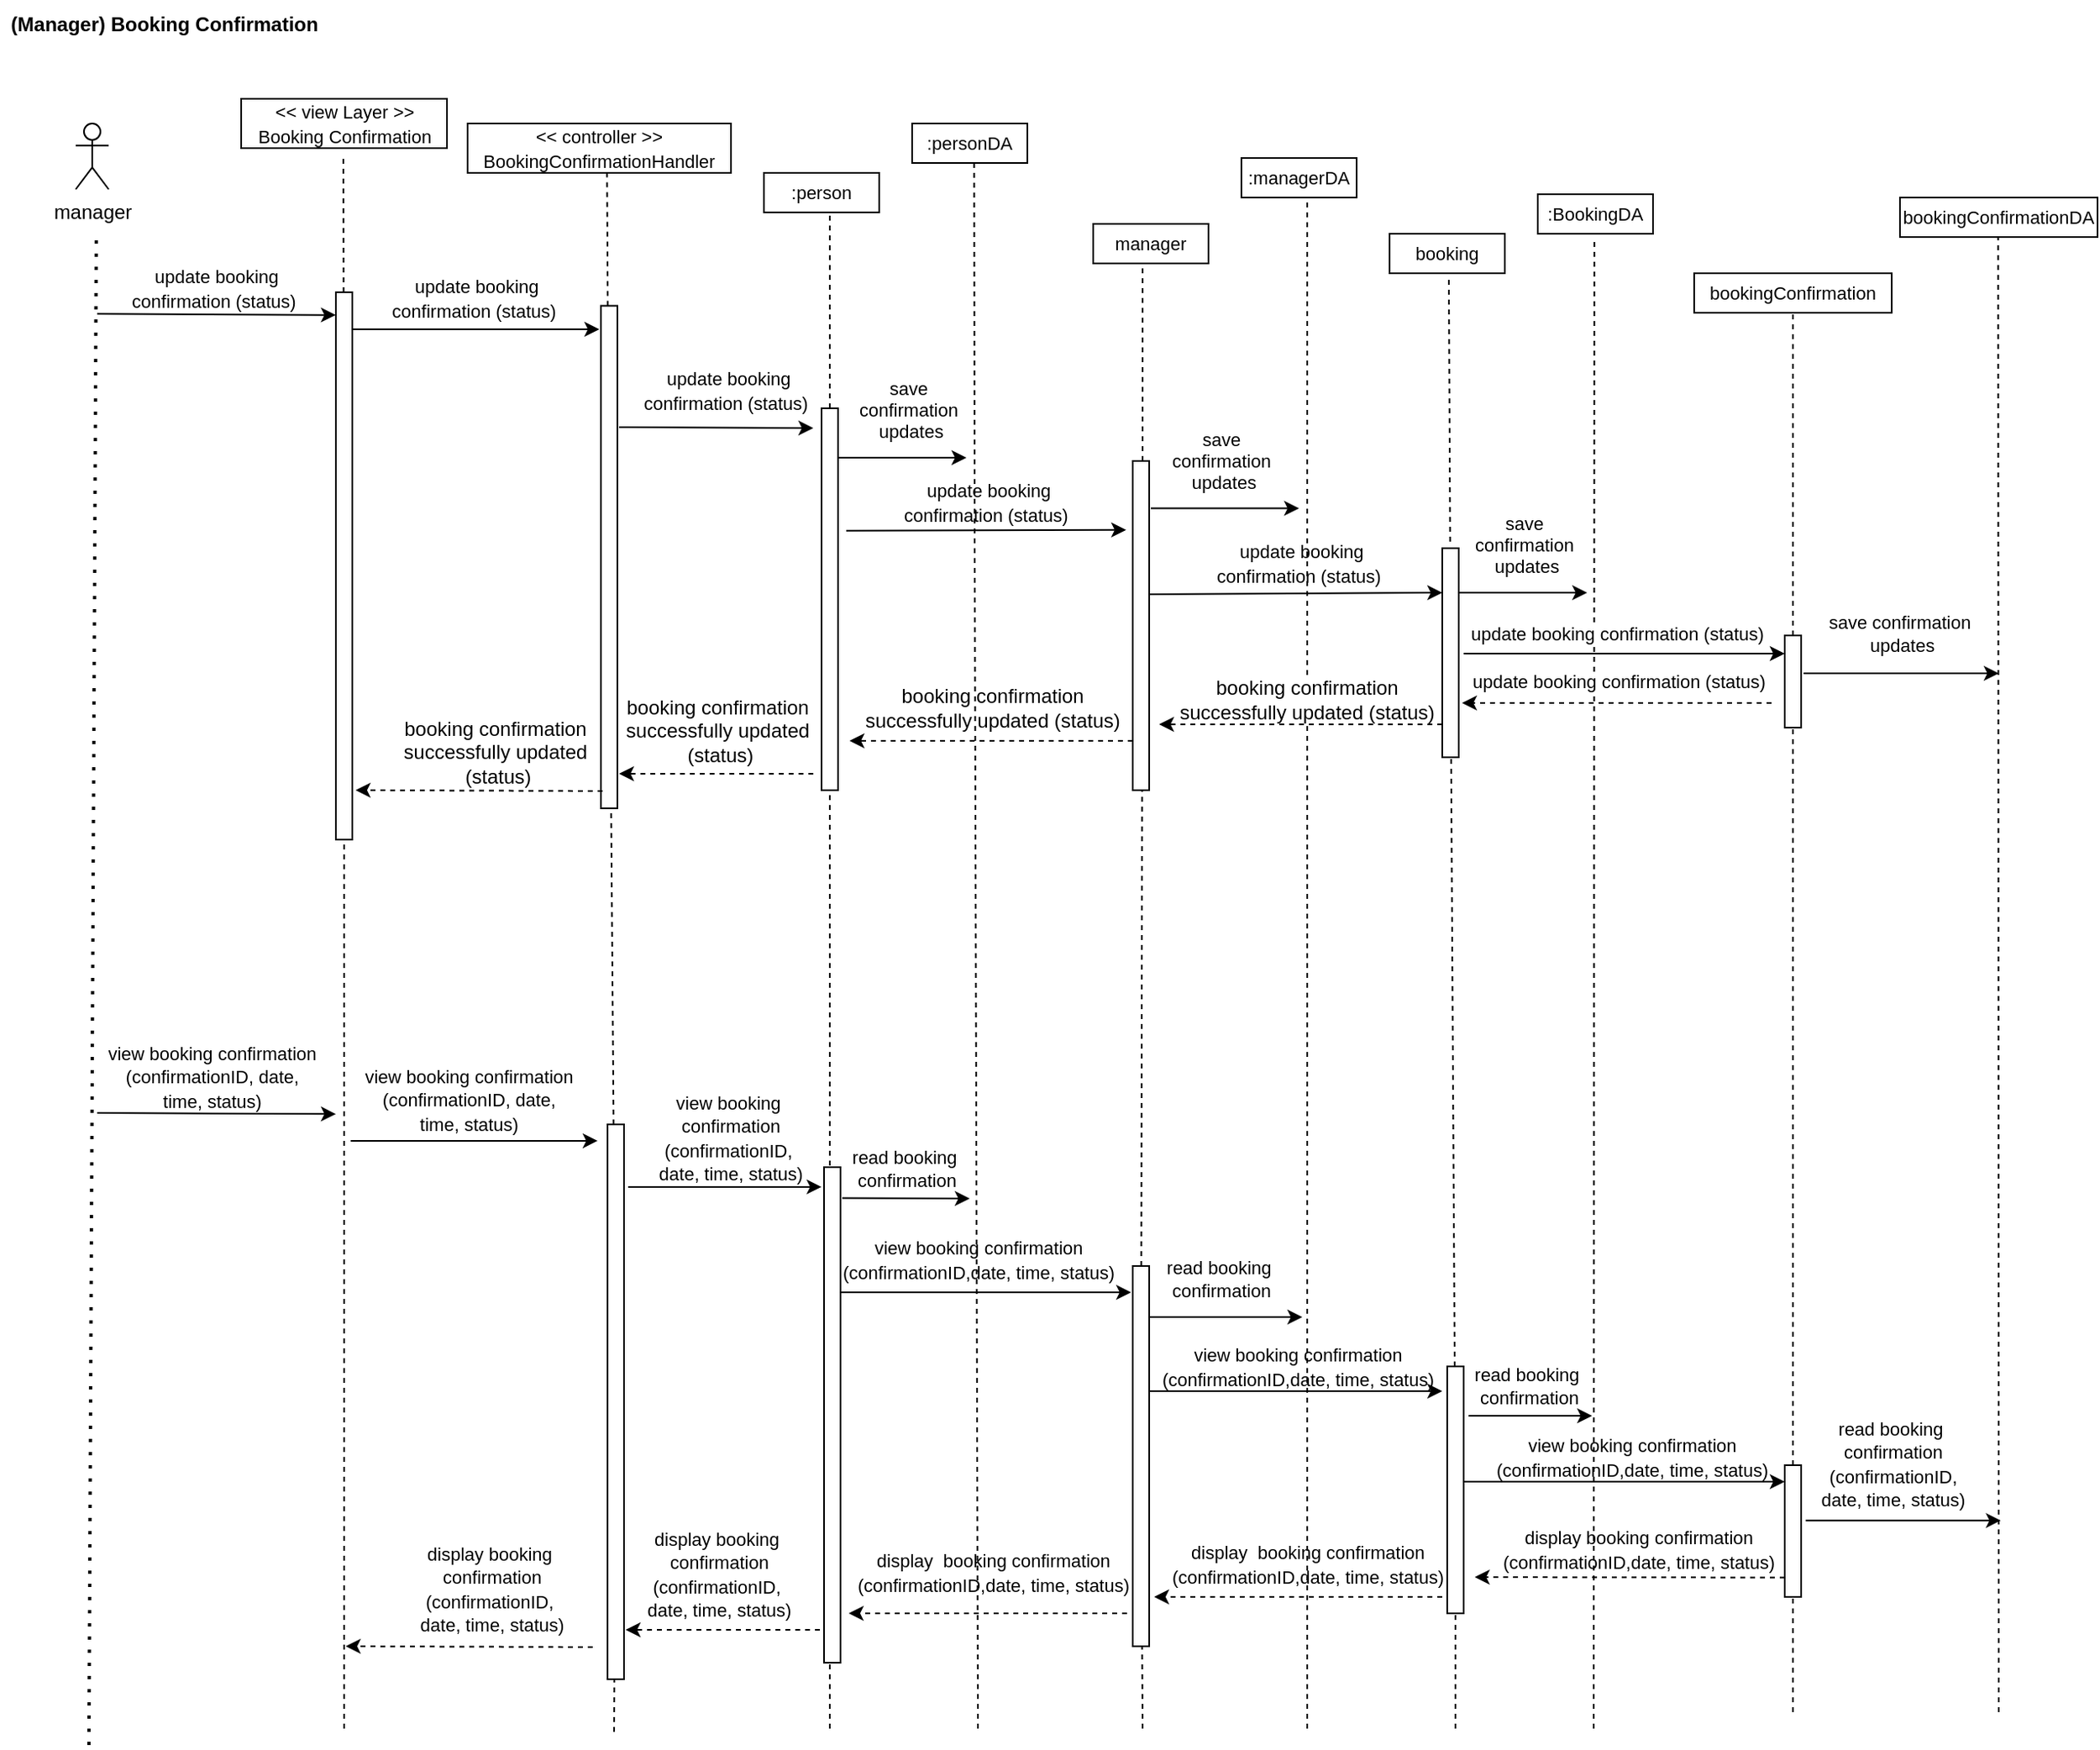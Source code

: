 <mxfile version="24.8.4">
  <diagram name="Page-1" id="O68f2Q7Yjam5VTw899kQ">
    <mxGraphModel dx="1400" dy="1685" grid="1" gridSize="10" guides="1" tooltips="1" connect="1" arrows="1" fold="1" page="1" pageScale="1" pageWidth="850" pageHeight="1100" math="0" shadow="0">
      <root>
        <mxCell id="0" />
        <mxCell id="1" parent="0" />
        <mxCell id="OuCYZ1kZ1UgPZIDO1jOh-1" value="manager" style="shape=umlActor;verticalLabelPosition=bottom;verticalAlign=top;html=1;outlineConnect=0;" parent="1" vertex="1">
          <mxGeometry x="72" y="65" width="20" height="40" as="geometry" />
        </mxCell>
        <mxCell id="OuCYZ1kZ1UgPZIDO1jOh-2" value="&lt;div&gt;&lt;span style=&quot;font-size: 11px;&quot;&gt;&amp;lt;&amp;lt; view Layer &amp;gt;&amp;gt;&lt;/span&gt;&lt;/div&gt;&lt;span style=&quot;font-size: 11px;&quot;&gt;Booking Confirmation&lt;/span&gt;" style="rounded=0;whiteSpace=wrap;html=1;" parent="1" vertex="1">
          <mxGeometry x="172.5" y="50" width="125" height="30" as="geometry" />
        </mxCell>
        <mxCell id="OuCYZ1kZ1UgPZIDO1jOh-3" value="&lt;font style=&quot;font-size: 11px;&quot;&gt;&amp;lt;&amp;lt; controller &amp;gt;&amp;gt;&lt;/font&gt;&lt;div&gt;&lt;font style=&quot;font-size: 11px;&quot;&gt;BookingConfirmationHandler&lt;/font&gt;&lt;/div&gt;" style="rounded=0;whiteSpace=wrap;html=1;" parent="1" vertex="1">
          <mxGeometry x="310" y="65" width="160" height="30" as="geometry" />
        </mxCell>
        <mxCell id="OuCYZ1kZ1UgPZIDO1jOh-8" value="" style="endArrow=none;dashed=1;html=1;dashPattern=1 3;strokeWidth=2;rounded=0;entryX=0.5;entryY=1;entryDx=0;entryDy=0;" parent="1" edge="1">
          <mxGeometry width="50" height="50" relative="1" as="geometry">
            <mxPoint x="80" y="1050" as="sourcePoint" />
            <mxPoint x="84.5" y="130" as="targetPoint" />
          </mxGeometry>
        </mxCell>
        <mxCell id="OuCYZ1kZ1UgPZIDO1jOh-11" value="&amp;nbsp;&lt;span style=&quot;font-size: 11px;&quot;&gt;update booking confirmation (status)&lt;/span&gt;" style="text;html=1;align=center;verticalAlign=middle;whiteSpace=wrap;rounded=0;" parent="1" vertex="1">
          <mxGeometry x="91" y="150" width="130" height="30" as="geometry" />
        </mxCell>
        <mxCell id="OuCYZ1kZ1UgPZIDO1jOh-12" value="" style="endArrow=classic;html=1;rounded=0;entryX=0;entryY=0.1;entryDx=0;entryDy=0;entryPerimeter=0;" parent="1" edge="1">
          <mxGeometry width="50" height="50" relative="1" as="geometry">
            <mxPoint x="240" y="190" as="sourcePoint" />
            <mxPoint x="390" y="190.0" as="targetPoint" />
          </mxGeometry>
        </mxCell>
        <mxCell id="OuCYZ1kZ1UgPZIDO1jOh-10" value="" style="endArrow=classic;html=1;rounded=0;" parent="1" edge="1">
          <mxGeometry width="50" height="50" relative="1" as="geometry">
            <mxPoint x="85" y="180.65" as="sourcePoint" />
            <mxPoint x="230" y="181.36" as="targetPoint" />
          </mxGeometry>
        </mxCell>
        <mxCell id="sbfKvWTtOLKOCPMKF29I-3" value="&lt;font style=&quot;font-size: 11px;&quot;&gt;manager&lt;/font&gt;" style="rounded=0;whiteSpace=wrap;html=1;" parent="1" vertex="1">
          <mxGeometry x="690" y="126" width="70" height="24" as="geometry" />
        </mxCell>
        <mxCell id="sbfKvWTtOLKOCPMKF29I-4" value="&lt;font style=&quot;font-size: 11px;&quot;&gt;:person&lt;/font&gt;" style="rounded=0;whiteSpace=wrap;html=1;" parent="1" vertex="1">
          <mxGeometry x="490" y="95" width="70" height="24" as="geometry" />
        </mxCell>
        <mxCell id="sbfKvWTtOLKOCPMKF29I-6" value="&lt;font style=&quot;font-size: 11px;&quot;&gt;:personDA&lt;/font&gt;" style="rounded=0;whiteSpace=wrap;html=1;" parent="1" vertex="1">
          <mxGeometry x="580" y="65" width="70" height="24" as="geometry" />
        </mxCell>
        <mxCell id="sbfKvWTtOLKOCPMKF29I-7" value="&lt;font style=&quot;font-size: 11px;&quot;&gt;:managerDA&lt;/font&gt;" style="rounded=0;whiteSpace=wrap;html=1;" parent="1" vertex="1">
          <mxGeometry x="780" y="86" width="70" height="24" as="geometry" />
        </mxCell>
        <mxCell id="sbfKvWTtOLKOCPMKF29I-9" value="" style="endArrow=none;dashed=1;html=1;rounded=0;" parent="1" source="sbfKvWTtOLKOCPMKF29I-44" edge="1">
          <mxGeometry width="50" height="50" relative="1" as="geometry">
            <mxPoint x="530" y="490" as="sourcePoint" />
            <mxPoint x="530" y="120" as="targetPoint" />
          </mxGeometry>
        </mxCell>
        <mxCell id="sbfKvWTtOLKOCPMKF29I-12" value="" style="endArrow=none;dashed=1;html=1;rounded=0;" parent="1" edge="1">
          <mxGeometry width="50" height="50" relative="1" as="geometry">
            <mxPoint x="618" y="320" as="sourcePoint" />
            <mxPoint x="617.69" y="89" as="targetPoint" />
          </mxGeometry>
        </mxCell>
        <mxCell id="sbfKvWTtOLKOCPMKF29I-13" value="" style="endArrow=classic;html=1;rounded=0;" parent="1" edge="1">
          <mxGeometry width="50" height="50" relative="1" as="geometry">
            <mxPoint x="533" y="268" as="sourcePoint" />
            <mxPoint x="613" y="268" as="targetPoint" />
          </mxGeometry>
        </mxCell>
        <mxCell id="sbfKvWTtOLKOCPMKF29I-15" value="" style="endArrow=none;dashed=1;html=1;rounded=0;" parent="1" edge="1">
          <mxGeometry width="50" height="50" relative="1" as="geometry">
            <mxPoint x="720" y="270" as="sourcePoint" />
            <mxPoint x="720" y="150" as="targetPoint" />
          </mxGeometry>
        </mxCell>
        <mxCell id="sbfKvWTtOLKOCPMKF29I-16" value="&lt;font style=&quot;font-size: 11px;&quot;&gt;booking&lt;/font&gt;" style="rounded=0;whiteSpace=wrap;html=1;" parent="1" vertex="1">
          <mxGeometry x="870" y="132" width="70" height="24" as="geometry" />
        </mxCell>
        <mxCell id="sbfKvWTtOLKOCPMKF29I-17" value="&lt;font style=&quot;font-size: 11px;&quot;&gt;:BookingDA&lt;/font&gt;" style="rounded=0;whiteSpace=wrap;html=1;" parent="1" vertex="1">
          <mxGeometry x="960" y="108" width="70" height="24" as="geometry" />
        </mxCell>
        <mxCell id="sbfKvWTtOLKOCPMKF29I-18" value="" style="endArrow=none;dashed=1;html=1;rounded=0;" parent="1" source="sbfKvWTtOLKOCPMKF29I-36" edge="1">
          <mxGeometry width="50" height="50" relative="1" as="geometry">
            <mxPoint x="394.69" y="466" as="sourcePoint" />
            <mxPoint x="394.69" y="95" as="targetPoint" />
          </mxGeometry>
        </mxCell>
        <mxCell id="sbfKvWTtOLKOCPMKF29I-20" value="" style="endArrow=classic;html=1;rounded=0;" parent="1" edge="1">
          <mxGeometry width="50" height="50" relative="1" as="geometry">
            <mxPoint x="540" y="312.38" as="sourcePoint" />
            <mxPoint x="710" y="311.88" as="targetPoint" />
          </mxGeometry>
        </mxCell>
        <mxCell id="sbfKvWTtOLKOCPMKF29I-21" value="" style="endArrow=none;dashed=1;html=1;rounded=0;" parent="1" edge="1">
          <mxGeometry width="50" height="50" relative="1" as="geometry">
            <mxPoint x="820" y="320" as="sourcePoint" />
            <mxPoint x="820" y="110" as="targetPoint" />
          </mxGeometry>
        </mxCell>
        <mxCell id="sbfKvWTtOLKOCPMKF29I-24" value="" style="endArrow=none;dashed=1;html=1;rounded=0;" parent="1" source="OuCYZ1kZ1UgPZIDO1jOh-13" edge="1">
          <mxGeometry width="50" height="50" relative="1" as="geometry">
            <mxPoint x="234.57" y="457" as="sourcePoint" />
            <mxPoint x="234.57" y="86" as="targetPoint" />
          </mxGeometry>
        </mxCell>
        <mxCell id="sbfKvWTtOLKOCPMKF29I-26" value="" style="endArrow=none;dashed=1;html=1;rounded=0;" parent="1" target="OuCYZ1kZ1UgPZIDO1jOh-13" edge="1">
          <mxGeometry width="50" height="50" relative="1" as="geometry">
            <mxPoint x="235" y="1040" as="sourcePoint" />
            <mxPoint x="234.57" y="86" as="targetPoint" />
          </mxGeometry>
        </mxCell>
        <mxCell id="OuCYZ1kZ1UgPZIDO1jOh-13" value="" style="rounded=0;whiteSpace=wrap;html=1;" parent="1" vertex="1">
          <mxGeometry x="230" y="167.5" width="10" height="332.5" as="geometry" />
        </mxCell>
        <mxCell id="sbfKvWTtOLKOCPMKF29I-32" value="" style="endArrow=classic;html=1;rounded=0;" parent="1" edge="1">
          <mxGeometry width="50" height="50" relative="1" as="geometry">
            <mxPoint x="722" y="351" as="sourcePoint" />
            <mxPoint x="902" y="350" as="targetPoint" />
          </mxGeometry>
        </mxCell>
        <mxCell id="sbfKvWTtOLKOCPMKF29I-33" value="" style="endArrow=none;dashed=1;html=1;rounded=0;" parent="1" edge="1">
          <mxGeometry width="50" height="50" relative="1" as="geometry">
            <mxPoint x="906.797" y="319" as="sourcePoint" />
            <mxPoint x="906" y="160" as="targetPoint" />
          </mxGeometry>
        </mxCell>
        <mxCell id="sbfKvWTtOLKOCPMKF29I-37" value="" style="endArrow=none;dashed=1;html=1;rounded=0;" parent="1" target="sbfKvWTtOLKOCPMKF29I-36" edge="1" source="PCD-skfdeHrRVYpiaoJP-36">
          <mxGeometry width="50" height="50" relative="1" as="geometry">
            <mxPoint x="395" y="903.529" as="sourcePoint" />
            <mxPoint x="394.69" y="95" as="targetPoint" />
          </mxGeometry>
        </mxCell>
        <mxCell id="sbfKvWTtOLKOCPMKF29I-36" value="" style="rounded=0;whiteSpace=wrap;html=1;" parent="1" vertex="1">
          <mxGeometry x="391" y="175.75" width="10" height="305.25" as="geometry" />
        </mxCell>
        <mxCell id="sbfKvWTtOLKOCPMKF29I-41" value="" style="endArrow=none;dashed=1;html=1;rounded=0;" parent="1" edge="1">
          <mxGeometry width="50" height="50" relative="1" as="geometry">
            <mxPoint x="994" y="1040" as="sourcePoint" />
            <mxPoint x="994.38" y="134" as="targetPoint" />
          </mxGeometry>
        </mxCell>
        <mxCell id="sbfKvWTtOLKOCPMKF29I-42" value="" style="endArrow=classic;html=1;rounded=0;" parent="1" edge="1">
          <mxGeometry width="50" height="50" relative="1" as="geometry">
            <mxPoint x="912" y="350" as="sourcePoint" />
            <mxPoint x="990" y="350" as="targetPoint" />
          </mxGeometry>
        </mxCell>
        <mxCell id="sbfKvWTtOLKOCPMKF29I-45" value="" style="endArrow=none;dashed=1;html=1;rounded=0;" parent="1" target="sbfKvWTtOLKOCPMKF29I-44" edge="1">
          <mxGeometry width="50" height="50" relative="1" as="geometry">
            <mxPoint x="530" y="1040" as="sourcePoint" />
            <mxPoint x="530" y="119" as="targetPoint" />
          </mxGeometry>
        </mxCell>
        <mxCell id="sbfKvWTtOLKOCPMKF29I-44" value="" style="rounded=0;whiteSpace=wrap;html=1;" parent="1" vertex="1">
          <mxGeometry x="525" y="238" width="10" height="232" as="geometry" />
        </mxCell>
        <mxCell id="OuCYZ1kZ1UgPZIDO1jOh-18" value="" style="endArrow=classic;html=1;rounded=0;" parent="1" edge="1">
          <mxGeometry width="50" height="50" relative="1" as="geometry">
            <mxPoint x="402" y="249.5" as="sourcePoint" />
            <mxPoint x="520" y="250" as="targetPoint" />
          </mxGeometry>
        </mxCell>
        <mxCell id="sbfKvWTtOLKOCPMKF29I-48" value="" style="endArrow=none;dashed=1;html=1;rounded=0;" parent="1" edge="1">
          <mxGeometry width="50" height="50" relative="1" as="geometry">
            <mxPoint x="620" y="1040" as="sourcePoint" />
            <mxPoint x="618" y="320" as="targetPoint" />
          </mxGeometry>
        </mxCell>
        <mxCell id="sbfKvWTtOLKOCPMKF29I-50" value="" style="endArrow=none;dashed=1;html=1;rounded=0;" parent="1" edge="1" source="-OK3QLy-sZZpOdywFpU--37">
          <mxGeometry width="50" height="50" relative="1" as="geometry">
            <mxPoint x="720" y="1040" as="sourcePoint" />
            <mxPoint x="720" y="310" as="targetPoint" />
          </mxGeometry>
        </mxCell>
        <mxCell id="sbfKvWTtOLKOCPMKF29I-54" value="" style="endArrow=none;dashed=1;html=1;rounded=0;" parent="1" edge="1" source="-OK3QLy-sZZpOdywFpU--5">
          <mxGeometry width="50" height="50" relative="1" as="geometry">
            <mxPoint x="820" y="900" as="sourcePoint" />
            <mxPoint x="820" y="324" as="targetPoint" />
          </mxGeometry>
        </mxCell>
        <mxCell id="sbfKvWTtOLKOCPMKF29I-22" value="" style="endArrow=classic;html=1;rounded=0;" parent="1" edge="1">
          <mxGeometry width="50" height="50" relative="1" as="geometry">
            <mxPoint x="725" y="298.8" as="sourcePoint" />
            <mxPoint x="815" y="298.8" as="targetPoint" />
          </mxGeometry>
        </mxCell>
        <mxCell id="PCD-skfdeHrRVYpiaoJP-2" value="&lt;font style=&quot;font-size: 11px;&quot;&gt;bookingConfirmation&lt;/font&gt;" style="rounded=0;whiteSpace=wrap;html=1;" parent="1" vertex="1">
          <mxGeometry x="1055" y="156" width="120" height="24" as="geometry" />
        </mxCell>
        <mxCell id="PCD-skfdeHrRVYpiaoJP-4" value="&lt;font style=&quot;font-size: 11px;&quot;&gt;bookingConfirmationDA&lt;/font&gt;" style="rounded=0;whiteSpace=wrap;html=1;" parent="1" vertex="1">
          <mxGeometry x="1180" y="110" width="120" height="24" as="geometry" />
        </mxCell>
        <mxCell id="PCD-skfdeHrRVYpiaoJP-10" value="" style="rounded=0;whiteSpace=wrap;html=1;" parent="1" vertex="1">
          <mxGeometry x="714" y="270" width="10" height="200" as="geometry" />
        </mxCell>
        <mxCell id="PCD-skfdeHrRVYpiaoJP-14" value="" style="endArrow=none;dashed=1;html=1;rounded=0;" parent="1" source="PCD-skfdeHrRVYpiaoJP-44" target="sbfKvWTtOLKOCPMKF29I-55" edge="1">
          <mxGeometry width="50" height="50" relative="1" as="geometry">
            <mxPoint x="910" y="890" as="sourcePoint" />
            <mxPoint x="934" y="170" as="targetPoint" />
          </mxGeometry>
        </mxCell>
        <mxCell id="sbfKvWTtOLKOCPMKF29I-55" value="" style="rounded=0;whiteSpace=wrap;html=1;" parent="1" vertex="1">
          <mxGeometry x="902" y="323" width="10" height="127" as="geometry" />
        </mxCell>
        <mxCell id="PCD-skfdeHrRVYpiaoJP-15" value="" style="endArrow=none;dashed=1;html=1;rounded=0;entryX=0.5;entryY=1;entryDx=0;entryDy=0;" parent="1" target="PCD-skfdeHrRVYpiaoJP-2" edge="1" source="PCD-skfdeHrRVYpiaoJP-52">
          <mxGeometry width="50" height="50" relative="1" as="geometry">
            <mxPoint x="1115" y="1030" as="sourcePoint" />
            <mxPoint x="1115" y="238" as="targetPoint" />
          </mxGeometry>
        </mxCell>
        <mxCell id="PCD-skfdeHrRVYpiaoJP-16" value="" style="endArrow=none;dashed=1;html=1;rounded=0;" parent="1" edge="1">
          <mxGeometry width="50" height="50" relative="1" as="geometry">
            <mxPoint x="1240" y="1030" as="sourcePoint" />
            <mxPoint x="1239.66" y="134" as="targetPoint" />
          </mxGeometry>
        </mxCell>
        <mxCell id="PCD-skfdeHrRVYpiaoJP-17" value="" style="endArrow=classic;html=1;rounded=0;" parent="1" edge="1">
          <mxGeometry width="50" height="50" relative="1" as="geometry">
            <mxPoint x="915" y="387" as="sourcePoint" />
            <mxPoint x="1110" y="387" as="targetPoint" />
          </mxGeometry>
        </mxCell>
        <mxCell id="PCD-skfdeHrRVYpiaoJP-18" value="update booking confirmation (status)" style="edgeLabel;html=1;align=center;verticalAlign=middle;resizable=0;points=[];" parent="1" vertex="1" connectable="0">
          <mxGeometry x="1008.001" y="375.0" as="geometry" />
        </mxCell>
        <mxCell id="PCD-skfdeHrRVYpiaoJP-19" value="" style="rounded=0;whiteSpace=wrap;html=1;" parent="1" vertex="1">
          <mxGeometry x="1110" y="376" width="10" height="56" as="geometry" />
        </mxCell>
        <mxCell id="PCD-skfdeHrRVYpiaoJP-20" value="save confirmation&amp;nbsp;&lt;div&gt;updates&lt;/div&gt;" style="edgeLabel;html=1;align=center;verticalAlign=middle;resizable=0;points=[];" parent="1" vertex="1" connectable="0">
          <mxGeometry x="1182.001" y="369.0" as="geometry">
            <mxPoint x="-1" y="6" as="offset" />
          </mxGeometry>
        </mxCell>
        <mxCell id="PCD-skfdeHrRVYpiaoJP-21" value="" style="endArrow=classic;html=1;rounded=0;" parent="1" edge="1">
          <mxGeometry width="50" height="50" relative="1" as="geometry">
            <mxPoint x="1121.5" y="399" as="sourcePoint" />
            <mxPoint x="1240" y="399" as="targetPoint" />
          </mxGeometry>
        </mxCell>
        <mxCell id="PCD-skfdeHrRVYpiaoJP-22" value="" style="html=1;labelBackgroundColor=#ffffff;startArrow=none;startFill=0;startSize=6;endArrow=classic;endFill=1;endSize=6;jettySize=auto;orthogonalLoop=1;strokeWidth=1;dashed=1;fontSize=14;rounded=0;" parent="1" edge="1">
          <mxGeometry width="60" height="60" relative="1" as="geometry">
            <mxPoint x="1102" y="417" as="sourcePoint" />
            <mxPoint x="914" y="417" as="targetPoint" />
          </mxGeometry>
        </mxCell>
        <mxCell id="PCD-skfdeHrRVYpiaoJP-23" value="update booking confirmation (status)" style="edgeLabel;html=1;align=center;verticalAlign=middle;resizable=0;points=[];" parent="1" vertex="1" connectable="0">
          <mxGeometry x="1009.001" y="404.0" as="geometry" />
        </mxCell>
        <mxCell id="PCD-skfdeHrRVYpiaoJP-24" value="" style="html=1;labelBackgroundColor=#ffffff;startArrow=none;startFill=0;startSize=6;endArrow=classic;endFill=1;endSize=6;jettySize=auto;orthogonalLoop=1;strokeWidth=1;dashed=1;fontSize=14;rounded=0;" parent="1" edge="1">
          <mxGeometry width="60" height="60" relative="1" as="geometry">
            <mxPoint x="902" y="430" as="sourcePoint" />
            <mxPoint x="730" y="430" as="targetPoint" />
          </mxGeometry>
        </mxCell>
        <mxCell id="PCD-skfdeHrRVYpiaoJP-27" value="" style="html=1;labelBackgroundColor=#ffffff;startArrow=none;startFill=0;startSize=6;endArrow=classic;endFill=1;endSize=6;jettySize=auto;orthogonalLoop=1;strokeWidth=1;dashed=1;fontSize=14;rounded=0;" parent="1" edge="1">
          <mxGeometry width="60" height="60" relative="1" as="geometry">
            <mxPoint x="392" y="470.5" as="sourcePoint" />
            <mxPoint x="242" y="470" as="targetPoint" />
          </mxGeometry>
        </mxCell>
        <mxCell id="PCD-skfdeHrRVYpiaoJP-32" value="" style="endArrow=classic;html=1;rounded=0;" parent="1" edge="1">
          <mxGeometry width="50" height="50" relative="1" as="geometry">
            <mxPoint x="85" y="666" as="sourcePoint" />
            <mxPoint x="230" y="666.71" as="targetPoint" />
          </mxGeometry>
        </mxCell>
        <mxCell id="PCD-skfdeHrRVYpiaoJP-33" value="&lt;span style=&quot;font-size: 11px;&quot;&gt;view booking confirmation&lt;/span&gt;&lt;div&gt;&lt;span style=&quot;font-size: 11px;&quot;&gt;(confirmationID, date, time, status)&lt;/span&gt;&lt;/div&gt;" style="text;html=1;align=center;verticalAlign=middle;whiteSpace=wrap;rounded=0;" parent="1" vertex="1">
          <mxGeometry x="90" y="629" width="130" height="30" as="geometry" />
        </mxCell>
        <mxCell id="PCD-skfdeHrRVYpiaoJP-34" value="" style="endArrow=classic;html=1;rounded=0;" parent="1" edge="1">
          <mxGeometry width="50" height="50" relative="1" as="geometry">
            <mxPoint x="239" y="682.99" as="sourcePoint" />
            <mxPoint x="389" y="682.99" as="targetPoint" />
          </mxGeometry>
        </mxCell>
        <mxCell id="PCD-skfdeHrRVYpiaoJP-39" value="" style="endArrow=classic;html=1;rounded=0;" parent="1" edge="1">
          <mxGeometry width="50" height="50" relative="1" as="geometry">
            <mxPoint x="407.5" y="710.94" as="sourcePoint" />
            <mxPoint x="525" y="710.94" as="targetPoint" />
          </mxGeometry>
        </mxCell>
        <mxCell id="PCD-skfdeHrRVYpiaoJP-43" value="" style="html=1;labelBackgroundColor=#ffffff;startArrow=none;startFill=0;startSize=6;endArrow=classic;endFill=1;endSize=6;jettySize=auto;orthogonalLoop=1;strokeWidth=1;dashed=1;fontSize=14;rounded=0;" parent="1" edge="1">
          <mxGeometry width="60" height="60" relative="1" as="geometry">
            <mxPoint x="1110" y="948.25" as="sourcePoint" />
            <mxPoint x="921.739" y="948" as="targetPoint" />
          </mxGeometry>
        </mxCell>
        <mxCell id="PCD-skfdeHrRVYpiaoJP-45" value="" style="endArrow=none;dashed=1;html=1;rounded=0;" parent="1" target="PCD-skfdeHrRVYpiaoJP-44" edge="1">
          <mxGeometry width="50" height="50" relative="1" as="geometry">
            <mxPoint x="910" y="1040" as="sourcePoint" />
            <mxPoint x="907" y="450" as="targetPoint" />
          </mxGeometry>
        </mxCell>
        <mxCell id="PCD-skfdeHrRVYpiaoJP-44" value="" style="rounded=0;whiteSpace=wrap;html=1;" parent="1" vertex="1">
          <mxGeometry x="905" y="820" width="10" height="150" as="geometry" />
        </mxCell>
        <mxCell id="PCD-skfdeHrRVYpiaoJP-47" value="" style="endArrow=classic;html=1;rounded=0;" parent="1" edge="1">
          <mxGeometry width="50" height="50" relative="1" as="geometry">
            <mxPoint x="918" y="850" as="sourcePoint" />
            <mxPoint x="993" y="850" as="targetPoint" />
          </mxGeometry>
        </mxCell>
        <mxCell id="PCD-skfdeHrRVYpiaoJP-50" value="" style="endArrow=classic;html=1;rounded=0;" parent="1" edge="1">
          <mxGeometry width="50" height="50" relative="1" as="geometry">
            <mxPoint x="915" y="890" as="sourcePoint" />
            <mxPoint x="1110" y="890" as="targetPoint" />
          </mxGeometry>
        </mxCell>
        <mxCell id="PCD-skfdeHrRVYpiaoJP-51" value="" style="html=1;labelBackgroundColor=#ffffff;startArrow=none;startFill=0;startSize=6;endArrow=classic;endFill=1;endSize=6;jettySize=auto;orthogonalLoop=1;strokeWidth=1;dashed=1;fontSize=14;rounded=0;" parent="1" edge="1">
          <mxGeometry width="60" height="60" relative="1" as="geometry">
            <mxPoint x="902" y="960" as="sourcePoint" />
            <mxPoint x="727" y="960" as="targetPoint" />
          </mxGeometry>
        </mxCell>
        <mxCell id="PCD-skfdeHrRVYpiaoJP-53" value="" style="endArrow=classic;html=1;rounded=0;" parent="1" edge="1">
          <mxGeometry width="50" height="50" relative="1" as="geometry">
            <mxPoint x="1122.75" y="913.57" as="sourcePoint" />
            <mxPoint x="1241.25" y="913.57" as="targetPoint" />
          </mxGeometry>
        </mxCell>
        <mxCell id="PCD-skfdeHrRVYpiaoJP-59" value="" style="html=1;labelBackgroundColor=#ffffff;startArrow=none;startFill=0;startSize=6;endArrow=classic;endFill=1;endSize=6;jettySize=auto;orthogonalLoop=1;strokeWidth=1;dashed=1;fontSize=14;rounded=0;" parent="1" edge="1">
          <mxGeometry width="60" height="60" relative="1" as="geometry">
            <mxPoint x="386" y="990.5" as="sourcePoint" />
            <mxPoint x="236" y="990" as="targetPoint" />
          </mxGeometry>
        </mxCell>
        <mxCell id="-OK3QLy-sZZpOdywFpU--1" value="&amp;nbsp;&lt;span style=&quot;font-size: 11px;&quot;&gt;update booking confirmation (status)&lt;/span&gt;" style="text;html=1;align=center;verticalAlign=middle;whiteSpace=wrap;rounded=0;" vertex="1" parent="1">
          <mxGeometry x="249" y="156" width="130" height="30" as="geometry" />
        </mxCell>
        <mxCell id="-OK3QLy-sZZpOdywFpU--2" value="&amp;nbsp;&lt;span style=&quot;font-size: 11px;&quot;&gt;update booking confirmation (status)&lt;/span&gt;" style="text;html=1;align=center;verticalAlign=middle;whiteSpace=wrap;rounded=0;" vertex="1" parent="1">
          <mxGeometry x="402" y="212" width="130" height="30" as="geometry" />
        </mxCell>
        <mxCell id="-OK3QLy-sZZpOdywFpU--3" value="&amp;nbsp;&lt;span style=&quot;font-size: 11px;&quot;&gt;update booking confirmation (status)&lt;/span&gt;" style="text;html=1;align=center;verticalAlign=middle;whiteSpace=wrap;rounded=0;" vertex="1" parent="1">
          <mxGeometry x="560" y="280" width="130" height="30" as="geometry" />
        </mxCell>
        <mxCell id="-OK3QLy-sZZpOdywFpU--4" value="&amp;nbsp;&lt;span style=&quot;font-size: 11px;&quot;&gt;update booking confirmation (status)&lt;/span&gt;" style="text;html=1;align=center;verticalAlign=middle;whiteSpace=wrap;rounded=0;" vertex="1" parent="1">
          <mxGeometry x="750" y="317" width="130" height="30" as="geometry" />
        </mxCell>
        <mxCell id="-OK3QLy-sZZpOdywFpU--6" value="" style="endArrow=none;dashed=1;html=1;rounded=0;" edge="1" parent="1" target="-OK3QLy-sZZpOdywFpU--5">
          <mxGeometry width="50" height="50" relative="1" as="geometry">
            <mxPoint x="820" y="1040" as="sourcePoint" />
            <mxPoint x="820" y="324" as="targetPoint" />
          </mxGeometry>
        </mxCell>
        <mxCell id="-OK3QLy-sZZpOdywFpU--5" value="booking confirmation successfully updated (status)" style="text;html=1;align=center;verticalAlign=middle;whiteSpace=wrap;rounded=0;" vertex="1" parent="1">
          <mxGeometry x="735" y="400" width="170" height="30" as="geometry" />
        </mxCell>
        <mxCell id="-OK3QLy-sZZpOdywFpU--7" value="" style="html=1;labelBackgroundColor=#ffffff;startArrow=none;startFill=0;startSize=6;endArrow=classic;endFill=1;endSize=6;jettySize=auto;orthogonalLoop=1;strokeWidth=1;dashed=1;fontSize=14;rounded=0;" edge="1" parent="1">
          <mxGeometry width="60" height="60" relative="1" as="geometry">
            <mxPoint x="714" y="440" as="sourcePoint" />
            <mxPoint x="542" y="440" as="targetPoint" />
          </mxGeometry>
        </mxCell>
        <mxCell id="-OK3QLy-sZZpOdywFpU--10" value="booking confirmation successfully updated (status)" style="text;html=1;align=center;verticalAlign=middle;whiteSpace=wrap;rounded=0;" vertex="1" parent="1">
          <mxGeometry x="544" y="405" width="170" height="30" as="geometry" />
        </mxCell>
        <mxCell id="-OK3QLy-sZZpOdywFpU--11" value="booking confirmation successfully updated&lt;div&gt;&amp;nbsp;(status)&lt;/div&gt;" style="text;html=1;align=center;verticalAlign=middle;whiteSpace=wrap;rounded=0;" vertex="1" parent="1">
          <mxGeometry x="399" y="419" width="126" height="30" as="geometry" />
        </mxCell>
        <mxCell id="-OK3QLy-sZZpOdywFpU--12" value="" style="html=1;labelBackgroundColor=#ffffff;startArrow=none;startFill=0;startSize=6;endArrow=classic;endFill=1;endSize=6;jettySize=auto;orthogonalLoop=1;strokeWidth=1;dashed=1;fontSize=14;rounded=0;" edge="1" parent="1">
          <mxGeometry width="60" height="60" relative="1" as="geometry">
            <mxPoint x="520" y="460" as="sourcePoint" />
            <mxPoint x="402" y="460" as="targetPoint" />
          </mxGeometry>
        </mxCell>
        <mxCell id="-OK3QLy-sZZpOdywFpU--13" value="booking confirmation successfully updated&lt;div&gt;&amp;nbsp;(status)&lt;/div&gt;" style="text;html=1;align=center;verticalAlign=middle;whiteSpace=wrap;rounded=0;" vertex="1" parent="1">
          <mxGeometry x="264" y="432" width="126" height="30" as="geometry" />
        </mxCell>
        <mxCell id="-OK3QLy-sZZpOdywFpU--14" value="save&amp;nbsp;&lt;div&gt;confirmation&amp;nbsp;&lt;div&gt;updates&lt;/div&gt;&lt;/div&gt;" style="edgeLabel;html=1;align=center;verticalAlign=middle;resizable=0;points=[];" vertex="1" connectable="0" parent="1">
          <mxGeometry x="580.001" y="238.0" as="geometry">
            <mxPoint x="-1" y="1" as="offset" />
          </mxGeometry>
        </mxCell>
        <mxCell id="-OK3QLy-sZZpOdywFpU--15" value="save&amp;nbsp;&lt;div&gt;confirmation&amp;nbsp;&lt;div&gt;updates&lt;/div&gt;&lt;/div&gt;" style="edgeLabel;html=1;align=center;verticalAlign=middle;resizable=0;points=[];" vertex="1" connectable="0" parent="1">
          <mxGeometry x="565.001" y="260.0" as="geometry">
            <mxPoint x="204" y="10" as="offset" />
          </mxGeometry>
        </mxCell>
        <mxCell id="-OK3QLy-sZZpOdywFpU--16" value="save&amp;nbsp;&lt;div&gt;confirmation&amp;nbsp;&lt;div&gt;updates&lt;/div&gt;&lt;/div&gt;" style="edgeLabel;html=1;align=center;verticalAlign=middle;resizable=0;points=[];" vertex="1" connectable="0" parent="1">
          <mxGeometry x="954.001" y="320.0" as="geometry">
            <mxPoint x="-1" y="1" as="offset" />
          </mxGeometry>
        </mxCell>
        <mxCell id="-OK3QLy-sZZpOdywFpU--17" value="" style="endArrow=none;dashed=1;html=1;rounded=0;" edge="1" parent="1" source="PCD-skfdeHrRVYpiaoJP-36">
          <mxGeometry width="50" height="50" relative="1" as="geometry">
            <mxPoint x="399" y="1042" as="sourcePoint" />
            <mxPoint x="398.875" y="940.25" as="targetPoint" />
          </mxGeometry>
        </mxCell>
        <mxCell id="-OK3QLy-sZZpOdywFpU--18" value="&lt;span style=&quot;font-size: 11px;&quot;&gt;view booking confirmation&lt;/span&gt;&lt;div&gt;&lt;span style=&quot;font-size: 11px;&quot;&gt;(confirmationID, date, time, status)&lt;/span&gt;&lt;/div&gt;" style="text;html=1;align=center;verticalAlign=middle;whiteSpace=wrap;rounded=0;" vertex="1" parent="1">
          <mxGeometry x="246" y="643" width="130" height="30" as="geometry" />
        </mxCell>
        <mxCell id="-OK3QLy-sZZpOdywFpU--19" value="&lt;span style=&quot;font-size: 11px;&quot;&gt;view booking&amp;nbsp;&lt;/span&gt;&lt;div&gt;&lt;span style=&quot;font-size: 11px;&quot;&gt;confirmation&lt;/span&gt;&lt;div&gt;&lt;span style=&quot;font-size: 11px;&quot;&gt;(confirmationID,&amp;nbsp;&lt;/span&gt;&lt;/div&gt;&lt;div&gt;&lt;span style=&quot;font-size: 11px;&quot;&gt;date, time, status)&lt;/span&gt;&lt;/div&gt;&lt;/div&gt;" style="text;html=1;align=center;verticalAlign=middle;whiteSpace=wrap;rounded=0;" vertex="1" parent="1">
          <mxGeometry x="405" y="666" width="130" height="30" as="geometry" />
        </mxCell>
        <mxCell id="-OK3QLy-sZZpOdywFpU--20" value="" style="endArrow=classic;html=1;rounded=0;" edge="1" parent="1">
          <mxGeometry width="50" height="50" relative="1" as="geometry">
            <mxPoint x="537.5" y="717.75" as="sourcePoint" />
            <mxPoint x="615" y="718" as="targetPoint" />
          </mxGeometry>
        </mxCell>
        <mxCell id="-OK3QLy-sZZpOdywFpU--21" value="" style="endArrow=classic;html=1;rounded=0;" edge="1" parent="1">
          <mxGeometry width="50" height="50" relative="1" as="geometry">
            <mxPoint x="535" y="775" as="sourcePoint" />
            <mxPoint x="713" y="775" as="targetPoint" />
          </mxGeometry>
        </mxCell>
        <mxCell id="-OK3QLy-sZZpOdywFpU--22" value="&lt;span style=&quot;font-size: 11px;&quot;&gt;view booking&amp;nbsp;&lt;/span&gt;&lt;span style=&quot;background-color: initial; font-size: 11px;&quot;&gt;confirmation&lt;/span&gt;&lt;div&gt;&lt;span style=&quot;background-color: initial; font-size: 11px;&quot;&gt;(confirmationID,&lt;/span&gt;&lt;span style=&quot;background-color: initial; font-size: 11px;&quot;&gt;date, time, status)&lt;/span&gt;&lt;/div&gt;" style="text;html=1;align=center;verticalAlign=middle;whiteSpace=wrap;rounded=0;" vertex="1" parent="1">
          <mxGeometry x="528" y="739.5" width="185" height="30" as="geometry" />
        </mxCell>
        <mxCell id="-OK3QLy-sZZpOdywFpU--24" value="" style="endArrow=classic;html=1;rounded=0;" edge="1" parent="1">
          <mxGeometry width="50" height="50" relative="1" as="geometry">
            <mxPoint x="721" y="790" as="sourcePoint" />
            <mxPoint x="817" y="790" as="targetPoint" />
          </mxGeometry>
        </mxCell>
        <mxCell id="-OK3QLy-sZZpOdywFpU--25" value="" style="endArrow=classic;html=1;rounded=0;" edge="1" parent="1">
          <mxGeometry width="50" height="50" relative="1" as="geometry">
            <mxPoint x="724" y="835" as="sourcePoint" />
            <mxPoint x="902" y="835" as="targetPoint" />
          </mxGeometry>
        </mxCell>
        <mxCell id="-OK3QLy-sZZpOdywFpU--26" value="&lt;span style=&quot;font-size: 11px;&quot;&gt;view booking&amp;nbsp;&lt;/span&gt;&lt;span style=&quot;background-color: initial; font-size: 11px;&quot;&gt;confirmation&lt;/span&gt;&lt;div&gt;&lt;span style=&quot;background-color: initial; font-size: 11px;&quot;&gt;(confirmationID,&lt;/span&gt;&lt;span style=&quot;background-color: initial; font-size: 11px;&quot;&gt;date, time, status)&lt;/span&gt;&lt;/div&gt;" style="text;html=1;align=center;verticalAlign=middle;whiteSpace=wrap;rounded=0;" vertex="1" parent="1">
          <mxGeometry x="722" y="804.63" width="185" height="30" as="geometry" />
        </mxCell>
        <mxCell id="-OK3QLy-sZZpOdywFpU--27" value="&lt;span style=&quot;font-size: 11px;&quot;&gt;view booking&amp;nbsp;&lt;/span&gt;&lt;span style=&quot;background-color: initial; font-size: 11px;&quot;&gt;confirmation&lt;/span&gt;&lt;div&gt;&lt;span style=&quot;background-color: initial; font-size: 11px;&quot;&gt;(confirmationID,&lt;/span&gt;&lt;span style=&quot;background-color: initial; font-size: 11px;&quot;&gt;date, time, status)&lt;/span&gt;&lt;/div&gt;" style="text;html=1;align=center;verticalAlign=middle;whiteSpace=wrap;rounded=0;" vertex="1" parent="1">
          <mxGeometry x="925" y="860" width="185" height="30" as="geometry" />
        </mxCell>
        <mxCell id="-OK3QLy-sZZpOdywFpU--30" value="" style="endArrow=none;dashed=1;html=1;rounded=0;entryX=0.5;entryY=1;entryDx=0;entryDy=0;" edge="1" parent="1" target="PCD-skfdeHrRVYpiaoJP-52">
          <mxGeometry width="50" height="50" relative="1" as="geometry">
            <mxPoint x="1115" y="1030" as="sourcePoint" />
            <mxPoint x="1115" y="180" as="targetPoint" />
          </mxGeometry>
        </mxCell>
        <mxCell id="PCD-skfdeHrRVYpiaoJP-52" value="" style="rounded=0;whiteSpace=wrap;html=1;" parent="1" vertex="1">
          <mxGeometry x="1110" y="880" width="10" height="80" as="geometry" />
        </mxCell>
        <mxCell id="-OK3QLy-sZZpOdywFpU--31" value="&lt;span style=&quot;font-size: 11px;&quot;&gt;read booking&amp;nbsp;&lt;/span&gt;&lt;div&gt;&lt;span style=&quot;background-color: initial; font-size: 11px;&quot;&gt;confirmation&lt;/span&gt;&lt;div&gt;&lt;span style=&quot;background-color: initial; font-size: 11px;&quot;&gt;(confirmationID,&lt;/span&gt;&lt;/div&gt;&lt;div&gt;&lt;span style=&quot;background-color: initial; font-size: 11px;&quot;&gt;date, time, status)&lt;/span&gt;&lt;/div&gt;&lt;/div&gt;" style="text;html=1;align=center;verticalAlign=middle;whiteSpace=wrap;rounded=0;" vertex="1" parent="1">
          <mxGeometry x="1116" y="849" width="120" height="60" as="geometry" />
        </mxCell>
        <mxCell id="-OK3QLy-sZZpOdywFpU--33" value="&lt;span style=&quot;font-size: 11px;&quot;&gt;display booking&amp;nbsp;&lt;/span&gt;&lt;span style=&quot;background-color: initial; font-size: 11px;&quot;&gt;confirmation&lt;/span&gt;&lt;div&gt;&lt;span style=&quot;background-color: initial; font-size: 11px;&quot;&gt;(confirmationID,&lt;/span&gt;&lt;span style=&quot;background-color: initial; font-size: 11px;&quot;&gt;date, time, status)&lt;/span&gt;&lt;/div&gt;" style="text;html=1;align=center;verticalAlign=middle;whiteSpace=wrap;rounded=0;" vertex="1" parent="1">
          <mxGeometry x="929" y="916.25" width="185" height="30" as="geometry" />
        </mxCell>
        <mxCell id="-OK3QLy-sZZpOdywFpU--34" value="&lt;span style=&quot;font-size: 11px;&quot;&gt;display&amp;nbsp; booking&amp;nbsp;&lt;/span&gt;&lt;span style=&quot;background-color: initial; font-size: 11px;&quot;&gt;confirmation&lt;/span&gt;&lt;div&gt;&lt;span style=&quot;background-color: initial; font-size: 11px;&quot;&gt;(confirmationID,&lt;/span&gt;&lt;span style=&quot;background-color: initial; font-size: 11px;&quot;&gt;date, time, status)&lt;/span&gt;&lt;/div&gt;" style="text;html=1;align=center;verticalAlign=middle;whiteSpace=wrap;rounded=0;" vertex="1" parent="1">
          <mxGeometry x="728" y="925" width="185" height="30" as="geometry" />
        </mxCell>
        <mxCell id="-OK3QLy-sZZpOdywFpU--35" value="" style="html=1;labelBackgroundColor=#ffffff;startArrow=none;startFill=0;startSize=6;endArrow=classic;endFill=1;endSize=6;jettySize=auto;orthogonalLoop=1;strokeWidth=1;dashed=1;fontSize=14;rounded=0;" edge="1" parent="1">
          <mxGeometry width="60" height="60" relative="1" as="geometry">
            <mxPoint x="716.5" y="970" as="sourcePoint" />
            <mxPoint x="541.5" y="970" as="targetPoint" />
          </mxGeometry>
        </mxCell>
        <mxCell id="-OK3QLy-sZZpOdywFpU--36" value="&lt;span style=&quot;font-size: 11px;&quot;&gt;display&amp;nbsp; booking&amp;nbsp;&lt;/span&gt;&lt;span style=&quot;background-color: initial; font-size: 11px;&quot;&gt;confirmation&lt;/span&gt;&lt;div&gt;&lt;span style=&quot;background-color: initial; font-size: 11px;&quot;&gt;(confirmationID,&lt;/span&gt;&lt;span style=&quot;background-color: initial; font-size: 11px;&quot;&gt;date, time, status)&lt;/span&gt;&lt;/div&gt;" style="text;html=1;align=center;verticalAlign=middle;whiteSpace=wrap;rounded=0;" vertex="1" parent="1">
          <mxGeometry x="536.5" y="930" width="185" height="30" as="geometry" />
        </mxCell>
        <mxCell id="-OK3QLy-sZZpOdywFpU--38" value="" style="endArrow=none;dashed=1;html=1;rounded=0;" edge="1" parent="1" target="-OK3QLy-sZZpOdywFpU--37">
          <mxGeometry width="50" height="50" relative="1" as="geometry">
            <mxPoint x="720" y="1040" as="sourcePoint" />
            <mxPoint x="720" y="310" as="targetPoint" />
          </mxGeometry>
        </mxCell>
        <mxCell id="-OK3QLy-sZZpOdywFpU--37" value="" style="rounded=0;whiteSpace=wrap;html=1;" vertex="1" parent="1">
          <mxGeometry x="714" y="759" width="10" height="231" as="geometry" />
        </mxCell>
        <mxCell id="-OK3QLy-sZZpOdywFpU--39" value="" style="rounded=0;whiteSpace=wrap;html=1;" vertex="1" parent="1">
          <mxGeometry x="526.5" y="699" width="10" height="301" as="geometry" />
        </mxCell>
        <mxCell id="-OK3QLy-sZZpOdywFpU--40" value="" style="html=1;labelBackgroundColor=#ffffff;startArrow=none;startFill=0;startSize=6;endArrow=classic;endFill=1;endSize=6;jettySize=auto;orthogonalLoop=1;strokeWidth=1;dashed=1;fontSize=14;rounded=0;" edge="1" parent="1">
          <mxGeometry width="60" height="60" relative="1" as="geometry">
            <mxPoint x="524" y="980" as="sourcePoint" />
            <mxPoint x="406" y="980" as="targetPoint" />
          </mxGeometry>
        </mxCell>
        <mxCell id="-OK3QLy-sZZpOdywFpU--41" value="&lt;span style=&quot;font-size: 11px;&quot;&gt;display booking&amp;nbsp;&lt;/span&gt;&lt;div&gt;&lt;span style=&quot;font-size: 11px;&quot;&gt;confirmation&lt;/span&gt;&lt;div&gt;&lt;span style=&quot;font-size: 11px;&quot;&gt;(confirmationID,&amp;nbsp;&lt;/span&gt;&lt;/div&gt;&lt;div&gt;&lt;span style=&quot;font-size: 11px;&quot;&gt;date, time, status)&lt;/span&gt;&lt;/div&gt;&lt;/div&gt;" style="text;html=1;align=center;verticalAlign=middle;whiteSpace=wrap;rounded=0;" vertex="1" parent="1">
          <mxGeometry x="409" y="916" width="108" height="60" as="geometry" />
        </mxCell>
        <mxCell id="-OK3QLy-sZZpOdywFpU--42" value="" style="endArrow=none;dashed=1;html=1;rounded=0;" edge="1" parent="1" target="PCD-skfdeHrRVYpiaoJP-36">
          <mxGeometry width="50" height="50" relative="1" as="geometry">
            <mxPoint x="399" y="1042" as="sourcePoint" />
            <mxPoint x="398.875" y="940.25" as="targetPoint" />
          </mxGeometry>
        </mxCell>
        <mxCell id="PCD-skfdeHrRVYpiaoJP-36" value="" style="rounded=0;whiteSpace=wrap;html=1;" parent="1" vertex="1">
          <mxGeometry x="395" y="673" width="10" height="337" as="geometry" />
        </mxCell>
        <mxCell id="-OK3QLy-sZZpOdywFpU--44" value="&lt;span style=&quot;font-size: 11px;&quot;&gt;display booking&amp;nbsp;&lt;/span&gt;&lt;div&gt;&lt;span style=&quot;font-size: 11px;&quot;&gt;confirmation&lt;/span&gt;&lt;div&gt;&lt;span style=&quot;font-size: 11px;&quot;&gt;(confirmationID,&amp;nbsp;&lt;/span&gt;&lt;/div&gt;&lt;div&gt;&lt;span style=&quot;font-size: 11px;&quot;&gt;date, time, status)&lt;/span&gt;&lt;/div&gt;&lt;/div&gt;" style="text;html=1;align=center;verticalAlign=middle;whiteSpace=wrap;rounded=0;" vertex="1" parent="1">
          <mxGeometry x="271" y="925" width="108" height="60" as="geometry" />
        </mxCell>
        <mxCell id="-OK3QLy-sZZpOdywFpU--45" value="&lt;span style=&quot;font-size: 11px;&quot;&gt;read booking&amp;nbsp;&lt;/span&gt;&lt;div&gt;&lt;span style=&quot;background-color: initial; font-size: 11px;&quot;&gt;confirmation&lt;/span&gt;&lt;div&gt;&lt;br&gt;&lt;/div&gt;&lt;/div&gt;" style="text;html=1;align=center;verticalAlign=middle;whiteSpace=wrap;rounded=0;" vertex="1" parent="1">
          <mxGeometry x="915" y="824" width="80" height="29" as="geometry" />
        </mxCell>
        <mxCell id="-OK3QLy-sZZpOdywFpU--46" value="&lt;span style=&quot;font-size: 11px;&quot;&gt;read booking&amp;nbsp;&lt;/span&gt;&lt;div&gt;&lt;span style=&quot;background-color: initial; font-size: 11px;&quot;&gt;confirmation&lt;/span&gt;&lt;div&gt;&lt;br&gt;&lt;/div&gt;&lt;/div&gt;" style="text;html=1;align=center;verticalAlign=middle;whiteSpace=wrap;rounded=0;" vertex="1" parent="1">
          <mxGeometry x="728" y="759" width="80" height="29" as="geometry" />
        </mxCell>
        <mxCell id="-OK3QLy-sZZpOdywFpU--47" value="&lt;span style=&quot;font-size: 11px;&quot;&gt;read booking&amp;nbsp;&lt;/span&gt;&lt;div&gt;&lt;span style=&quot;background-color: initial; font-size: 11px;&quot;&gt;confirmation&lt;/span&gt;&lt;div&gt;&lt;br&gt;&lt;/div&gt;&lt;/div&gt;" style="text;html=1;align=center;verticalAlign=middle;whiteSpace=wrap;rounded=0;" vertex="1" parent="1">
          <mxGeometry x="537" y="692" width="80" height="29" as="geometry" />
        </mxCell>
        <mxCell id="-OK3QLy-sZZpOdywFpU--48" value="&lt;b&gt;(Manager) Booking Confirmation&lt;/b&gt;" style="text;html=1;align=center;verticalAlign=middle;whiteSpace=wrap;rounded=0;" vertex="1" parent="1">
          <mxGeometry x="26" y="-10" width="200" height="30" as="geometry" />
        </mxCell>
      </root>
    </mxGraphModel>
  </diagram>
</mxfile>
